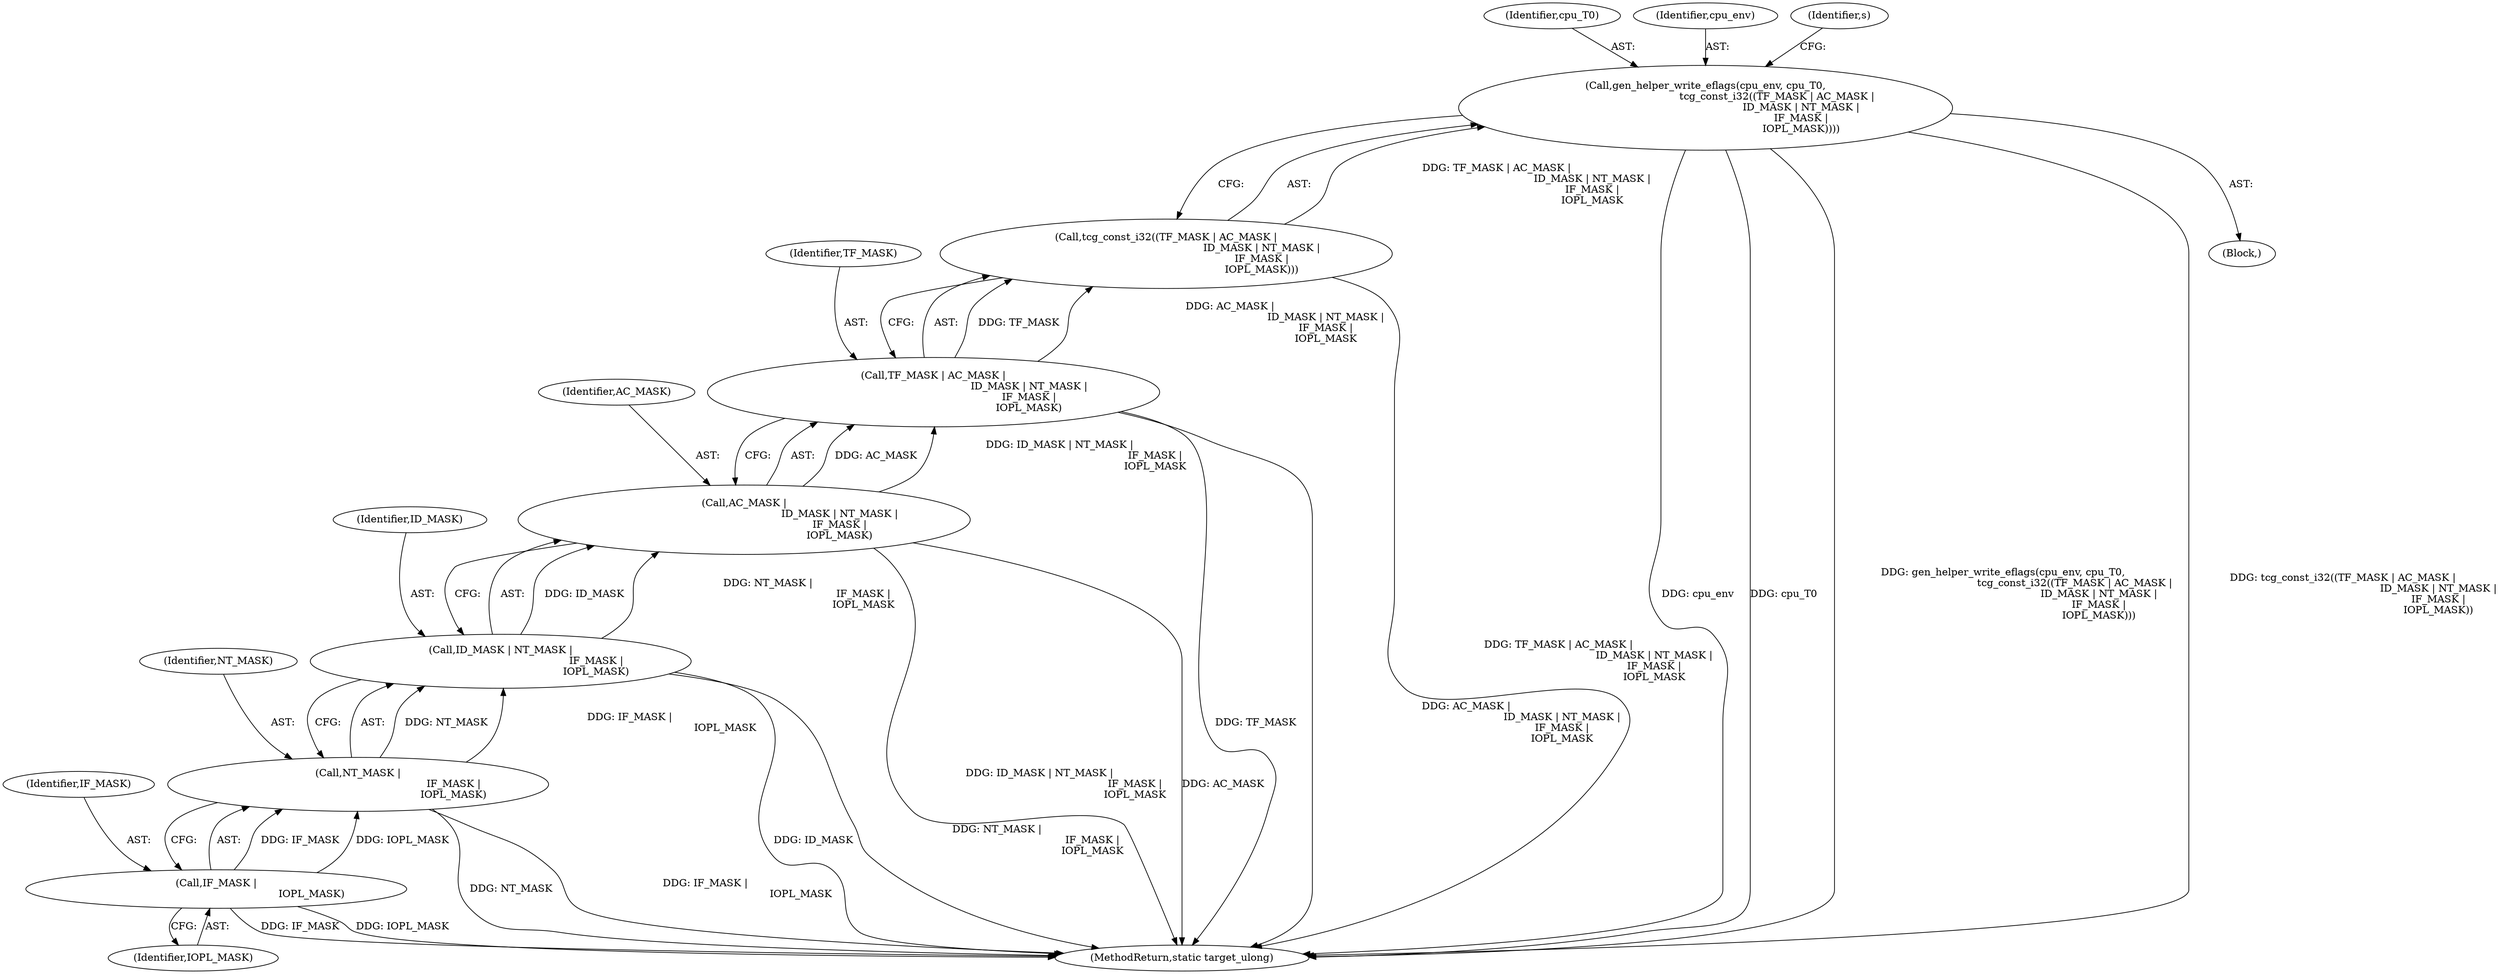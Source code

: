 digraph "0_qemu_30663fd26c0307e414622c7a8607fbc04f92ec14@API" {
"1006632" [label="(Call,gen_helper_write_eflags(cpu_env, cpu_T0,\n                                            tcg_const_i32((TF_MASK | AC_MASK |\n                                                           ID_MASK | NT_MASK |\n                                                           IF_MASK |\n                                                           IOPL_MASK))))"];
"1006635" [label="(Call,tcg_const_i32((TF_MASK | AC_MASK |\n                                                           ID_MASK | NT_MASK |\n                                                           IF_MASK |\n                                                           IOPL_MASK)))"];
"1006636" [label="(Call,TF_MASK | AC_MASK |\n                                                           ID_MASK | NT_MASK |\n                                                           IF_MASK |\n                                                           IOPL_MASK)"];
"1006638" [label="(Call,AC_MASK |\n                                                           ID_MASK | NT_MASK |\n                                                           IF_MASK |\n                                                           IOPL_MASK)"];
"1006640" [label="(Call,ID_MASK | NT_MASK |\n                                                           IF_MASK |\n                                                           IOPL_MASK)"];
"1006642" [label="(Call,NT_MASK |\n                                                           IF_MASK |\n                                                           IOPL_MASK)"];
"1006644" [label="(Call,IF_MASK |\n                                                           IOPL_MASK)"];
"1006644" [label="(Call,IF_MASK |\n                                                           IOPL_MASK)"];
"1006641" [label="(Identifier,ID_MASK)"];
"1006638" [label="(Call,AC_MASK |\n                                                           ID_MASK | NT_MASK |\n                                                           IF_MASK |\n                                                           IOPL_MASK)"];
"1011840" [label="(MethodReturn,static target_ulong)"];
"1006631" [label="(Block,)"];
"1006635" [label="(Call,tcg_const_i32((TF_MASK | AC_MASK |\n                                                           ID_MASK | NT_MASK |\n                                                           IF_MASK |\n                                                           IOPL_MASK)))"];
"1006640" [label="(Call,ID_MASK | NT_MASK |\n                                                           IF_MASK |\n                                                           IOPL_MASK)"];
"1006645" [label="(Identifier,IF_MASK)"];
"1006634" [label="(Identifier,cpu_T0)"];
"1006637" [label="(Identifier,TF_MASK)"];
"1006633" [label="(Identifier,cpu_env)"];
"1006643" [label="(Identifier,NT_MASK)"];
"1006646" [label="(Identifier,IOPL_MASK)"];
"1006642" [label="(Call,NT_MASK |\n                                                           IF_MASK |\n                                                           IOPL_MASK)"];
"1006632" [label="(Call,gen_helper_write_eflags(cpu_env, cpu_T0,\n                                            tcg_const_i32((TF_MASK | AC_MASK |\n                                                           ID_MASK | NT_MASK |\n                                                           IF_MASK |\n                                                           IOPL_MASK))))"];
"1006746" [label="(Identifier,s)"];
"1006639" [label="(Identifier,AC_MASK)"];
"1006636" [label="(Call,TF_MASK | AC_MASK |\n                                                           ID_MASK | NT_MASK |\n                                                           IF_MASK |\n                                                           IOPL_MASK)"];
"1006632" -> "1006631"  [label="AST: "];
"1006632" -> "1006635"  [label="CFG: "];
"1006633" -> "1006632"  [label="AST: "];
"1006634" -> "1006632"  [label="AST: "];
"1006635" -> "1006632"  [label="AST: "];
"1006746" -> "1006632"  [label="CFG: "];
"1006632" -> "1011840"  [label="DDG: cpu_env"];
"1006632" -> "1011840"  [label="DDG: cpu_T0"];
"1006632" -> "1011840"  [label="DDG: gen_helper_write_eflags(cpu_env, cpu_T0,\n                                            tcg_const_i32((TF_MASK | AC_MASK |\n                                                           ID_MASK | NT_MASK |\n                                                           IF_MASK |\n                                                           IOPL_MASK)))"];
"1006632" -> "1011840"  [label="DDG: tcg_const_i32((TF_MASK | AC_MASK |\n                                                           ID_MASK | NT_MASK |\n                                                           IF_MASK |\n                                                           IOPL_MASK))"];
"1006635" -> "1006632"  [label="DDG: TF_MASK | AC_MASK |\n                                                           ID_MASK | NT_MASK |\n                                                           IF_MASK |\n                                                           IOPL_MASK"];
"1006635" -> "1006636"  [label="CFG: "];
"1006636" -> "1006635"  [label="AST: "];
"1006635" -> "1011840"  [label="DDG: TF_MASK | AC_MASK |\n                                                           ID_MASK | NT_MASK |\n                                                           IF_MASK |\n                                                           IOPL_MASK"];
"1006636" -> "1006635"  [label="DDG: TF_MASK"];
"1006636" -> "1006635"  [label="DDG: AC_MASK |\n                                                           ID_MASK | NT_MASK |\n                                                           IF_MASK |\n                                                           IOPL_MASK"];
"1006636" -> "1006638"  [label="CFG: "];
"1006637" -> "1006636"  [label="AST: "];
"1006638" -> "1006636"  [label="AST: "];
"1006636" -> "1011840"  [label="DDG: TF_MASK"];
"1006636" -> "1011840"  [label="DDG: AC_MASK |\n                                                           ID_MASK | NT_MASK |\n                                                           IF_MASK |\n                                                           IOPL_MASK"];
"1006638" -> "1006636"  [label="DDG: AC_MASK"];
"1006638" -> "1006636"  [label="DDG: ID_MASK | NT_MASK |\n                                                           IF_MASK |\n                                                           IOPL_MASK"];
"1006638" -> "1006640"  [label="CFG: "];
"1006639" -> "1006638"  [label="AST: "];
"1006640" -> "1006638"  [label="AST: "];
"1006638" -> "1011840"  [label="DDG: ID_MASK | NT_MASK |\n                                                           IF_MASK |\n                                                           IOPL_MASK"];
"1006638" -> "1011840"  [label="DDG: AC_MASK"];
"1006640" -> "1006638"  [label="DDG: ID_MASK"];
"1006640" -> "1006638"  [label="DDG: NT_MASK |\n                                                           IF_MASK |\n                                                           IOPL_MASK"];
"1006640" -> "1006642"  [label="CFG: "];
"1006641" -> "1006640"  [label="AST: "];
"1006642" -> "1006640"  [label="AST: "];
"1006640" -> "1011840"  [label="DDG: ID_MASK"];
"1006640" -> "1011840"  [label="DDG: NT_MASK |\n                                                           IF_MASK |\n                                                           IOPL_MASK"];
"1006642" -> "1006640"  [label="DDG: NT_MASK"];
"1006642" -> "1006640"  [label="DDG: IF_MASK |\n                                                           IOPL_MASK"];
"1006642" -> "1006644"  [label="CFG: "];
"1006643" -> "1006642"  [label="AST: "];
"1006644" -> "1006642"  [label="AST: "];
"1006642" -> "1011840"  [label="DDG: NT_MASK"];
"1006642" -> "1011840"  [label="DDG: IF_MASK |\n                                                           IOPL_MASK"];
"1006644" -> "1006642"  [label="DDG: IF_MASK"];
"1006644" -> "1006642"  [label="DDG: IOPL_MASK"];
"1006644" -> "1006646"  [label="CFG: "];
"1006645" -> "1006644"  [label="AST: "];
"1006646" -> "1006644"  [label="AST: "];
"1006644" -> "1011840"  [label="DDG: IF_MASK"];
"1006644" -> "1011840"  [label="DDG: IOPL_MASK"];
}
